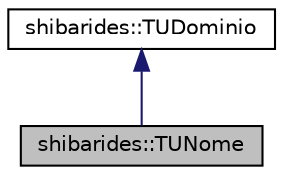 digraph "shibarides::TUNome"
{
  edge [fontname="Helvetica",fontsize="10",labelfontname="Helvetica",labelfontsize="10"];
  node [fontname="Helvetica",fontsize="10",shape=record];
  Node1 [label="shibarides::TUNome",height=0.2,width=0.4,color="black", fillcolor="grey75", style="filled", fontcolor="black"];
  Node2 -> Node1 [dir="back",color="midnightblue",fontsize="10",style="solid",fontname="Helvetica"];
  Node2 [label="shibarides::TUDominio",height=0.2,width=0.4,color="black", fillcolor="white", style="filled",URL="$classshibarides_1_1TUDominio.html"];
}
